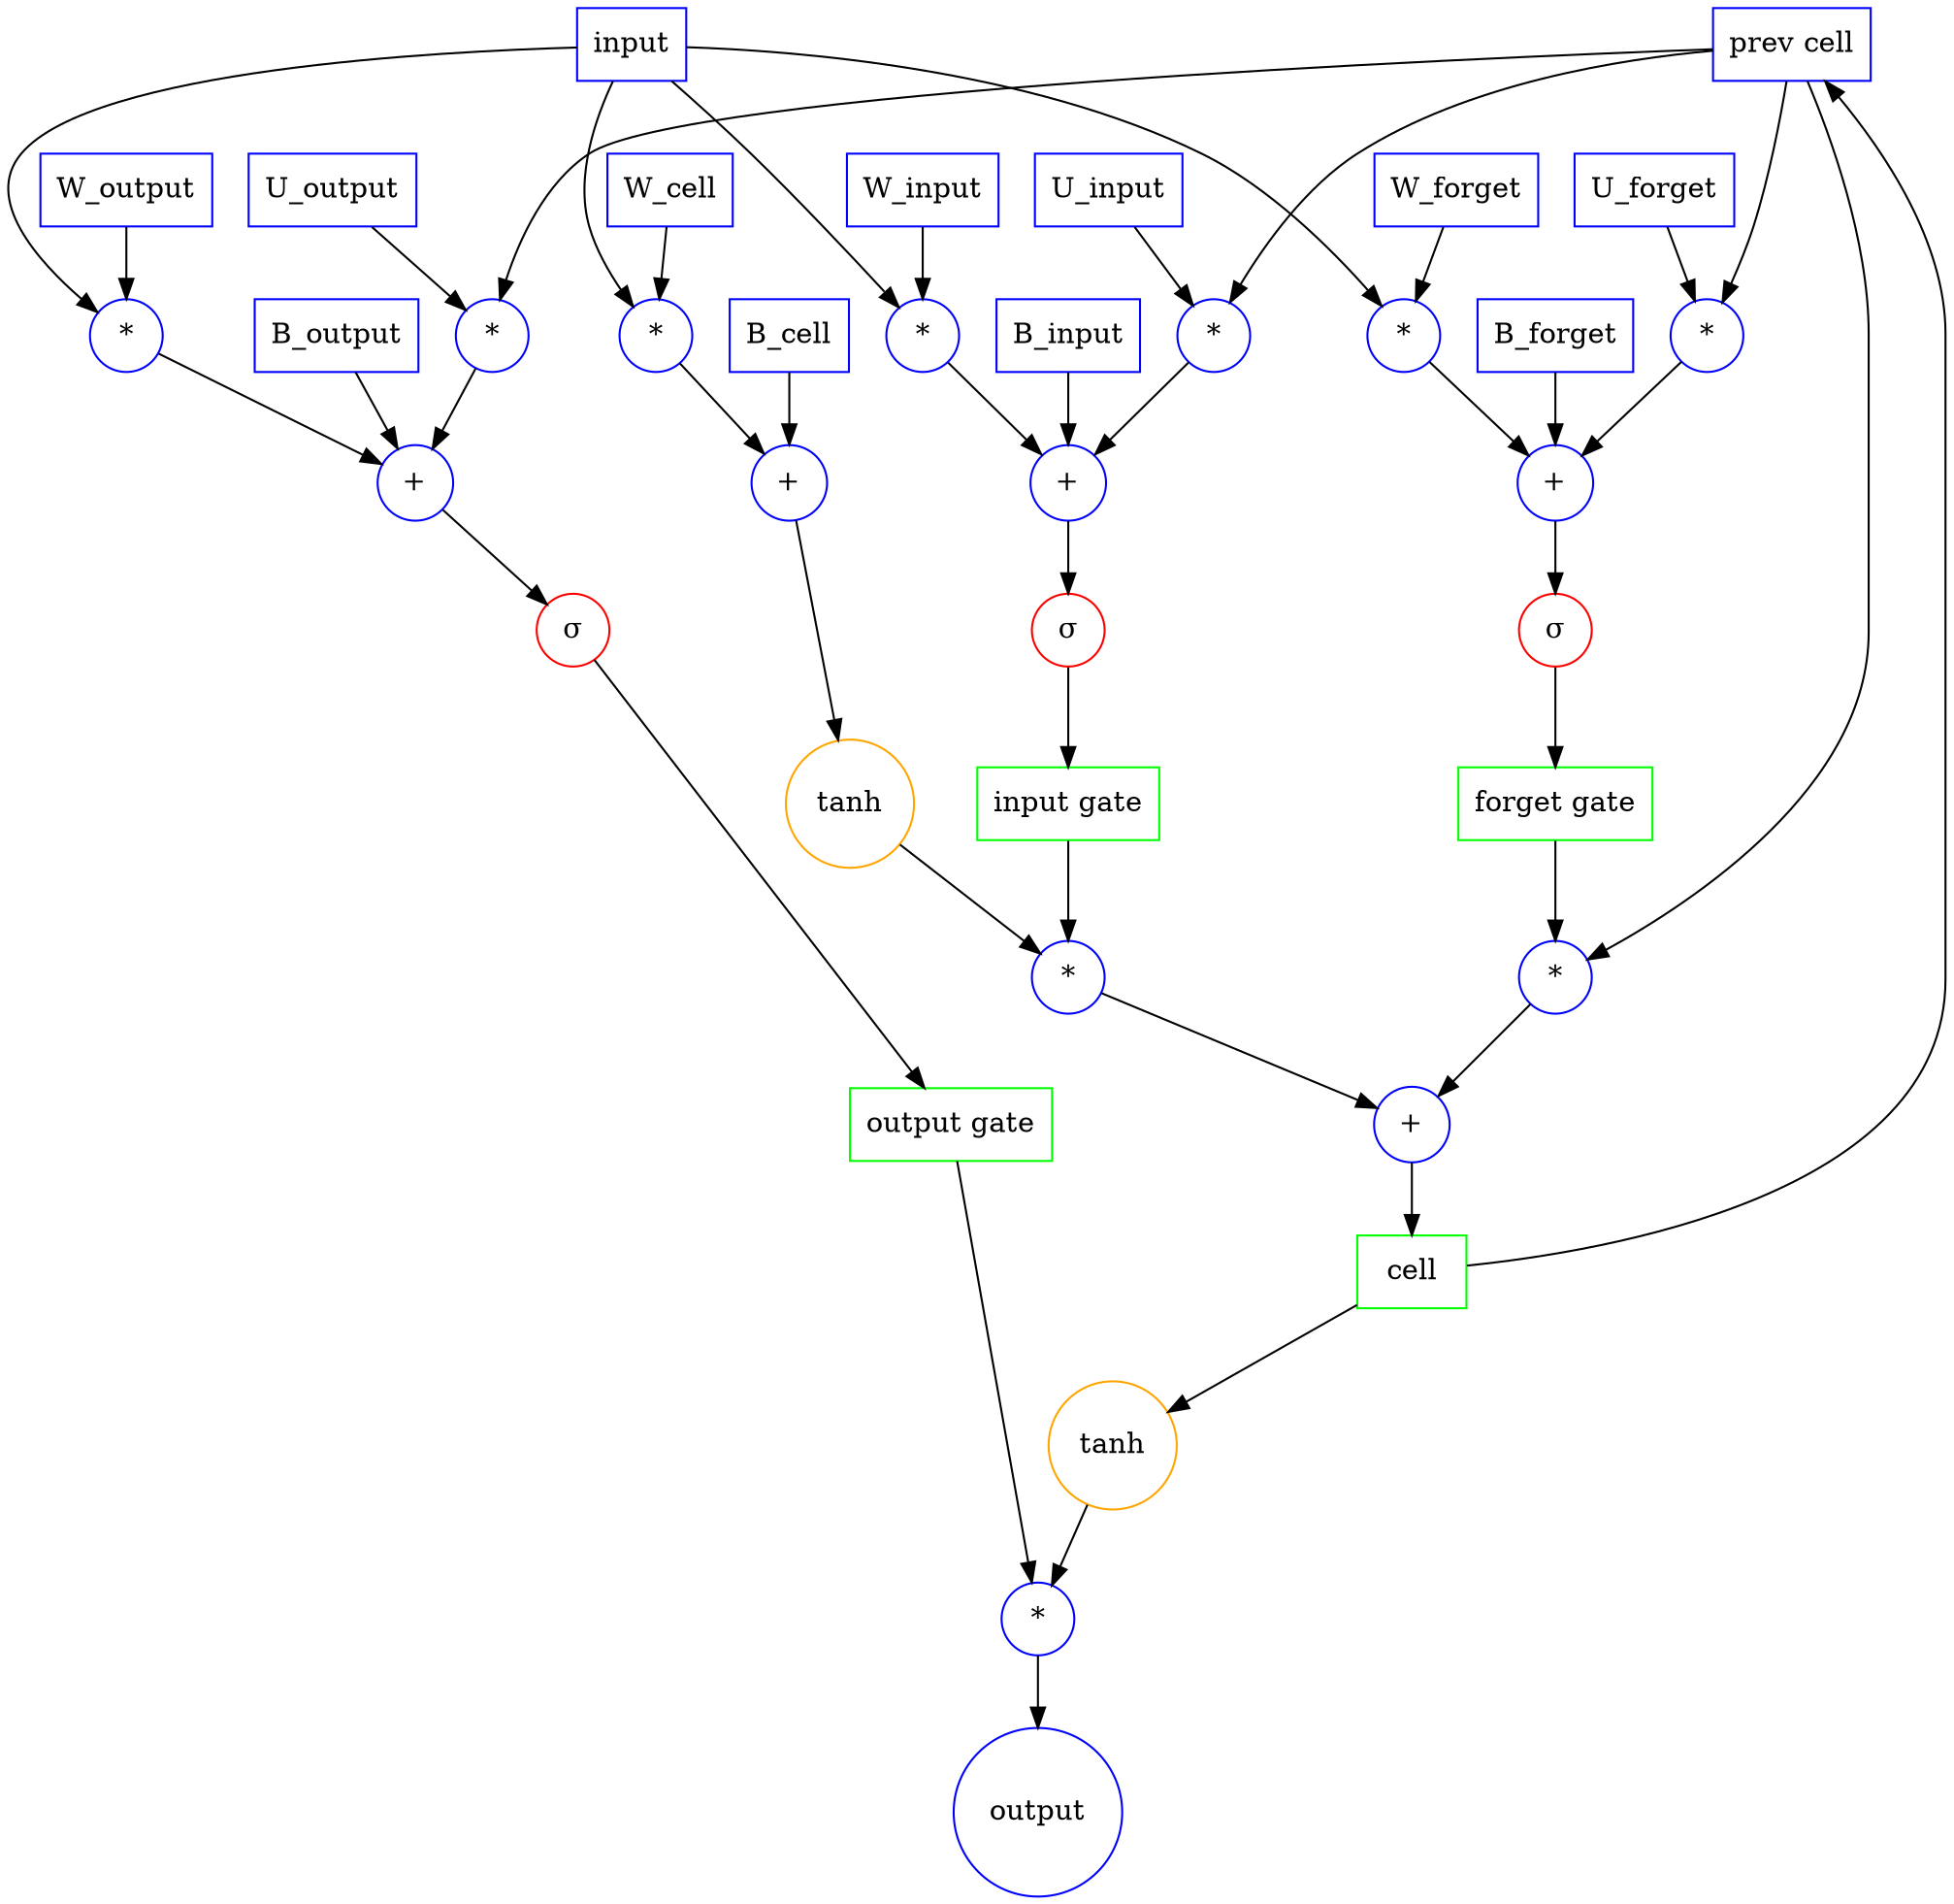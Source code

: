 digraph CNN {
	{
		rank = source;
        prev_cell   [shape=box,color=blue,label="prev cell"];
        input       [shape=box,color=blue,label="input"];
	}

    w_input     [shape=box,color=blue,label="W_input"];
    w_cell      [shape=box,color=blue,label="W_cell"];
    w_output    [shape=box,color=blue,label="W_output"];
    w_forget    [shape=box,color=blue,label="W_forget"];
    u_input     [shape=box,color=blue,label="U_input"];
    u_output    [shape=box,color=blue,label="U_output"];
    u_forget    [shape=box,color=blue,label="U_forget"];
    b_input     [shape=box,color=blue,label="B_input"];
    b_cell      [shape=box,color=blue,label="B_cell"];
    b_output    [shape=box,color=blue,label="B_output"];
    b_forget    [shape=box,color=blue,label="B_forget"];

    #input gate
    input_mul [shape=circle,color=blue,label="*"];

    w_input -> input_mul;
    input -> input_mul;

    input_gate_mul [shape=circle,color=blue,label="*"];

    u_input -> input_gate_mul;
    prev_cell -> input_gate_mul;


    input_add [shape=circle,color=blue,label="+"];
    //input_sigmoid [shape=circle,color=red,label="sigmoid"];
    input_sigmoid [shape=circle,color=red,label="&sigma;"];
    input_mul -> input_add;
    input_gate_mul -> input_add;
    b_input -> input_add;

    input_add -> input_sigmoid;
    input_gate [shape=box,color=green,label="input gate"];
    input_sigmoid -> input_gate;

    #output gate
    output_mul [shape=circle,color=blue,label="*"];

    w_output -> output_mul;
    input -> output_mul;

    output_gate_mul [shape=circle,color=blue,label="*"];

    u_output -> output_gate_mul;
    prev_cell -> output_gate_mul;


    output_add [shape=circle,color=blue,label="+"];
    //output_sigmoid [shape=circle,color=red,label="sigmoid"];
    output_sigmoid [shape=circle,color=red,label="&sigma;"];
    output_mul -> output_add;
    output_gate_mul -> output_add;
    b_output -> output_add;

    output_add -> output_sigmoid;

    output_gate [shape=box,color=green,label="output gate"];
    output_sigmoid -> output_gate;

    #forget gate
    forget_mul [shape=circle,color=blue,label="*"];

    w_forget -> forget_mul;
    input -> forget_mul;

    forget_gate_mul [shape=circle,color=blue,label="*"];

    u_forget -> forget_gate_mul;
    prev_cell -> forget_gate_mul;


    forget_add [shape=circle,color=blue,label="+"];
    //forget_sigmoid [shape=circle,color=red,label="sigmoid"];
    forget_sigmoid [shape=circle,color=red,label="&sigma;"];
    forget_mul -> forget_add;
    forget_gate_mul -> forget_add;
    b_forget -> forget_add;

    forget_add -> forget_sigmoid;
    forget_gate [shape=box,color=green,label="forget gate"];
    forget_sigmoid -> forget_gate;



    cell_forget_mul [shape=circle,color=blue,label="*"];
    forget_gate -> cell_forget_mul;
    prev_cell -> cell_forget_mul;

    cell_inner_tanh_mul [shape=circle,color=blue,label="*"];
    w_cell -> cell_inner_tanh_mul;
    input -> cell_inner_tanh_mul;

    cell_inner_tanh_add [shape=circle,color=blue,label="+"];

    cell_inner_tanh_mul -> cell_inner_tanh_add;
    b_cell ->cell_inner_tanh_add;

    cell_tanh [shape=circle,color=orange,label="tanh"];
    cell_inner_tanh_add -> cell_tanh;

    cell_outer_tanh_mul [shape=circle,color=blue,label="*"];
    input_gate -> cell_outer_tanh_mul;
    cell_tanh -> cell_outer_tanh_mul;

    cell_add [shape=circle,color=blue,label="+"];
    cell_forget_mul -> cell_add;
    cell_outer_tanh_mul -> cell_add;

    cell [shape=box,color=green,label="cell"];
    cell_add -> cell;
    cell->prev_cell;

    output_tanh [shape=circle,color=orange,label="tanh"];
    cell -> output_tanh;

    final_output_mul [shape=circle,color=blue,label="*"];
    output_tanh -> final_output_mul;
    output_gate -> final_output_mul;


	{
		rank = sink;
		output [shape=circle,color=blue,label="output"];
	}

    final_output_mul -> output;

}
